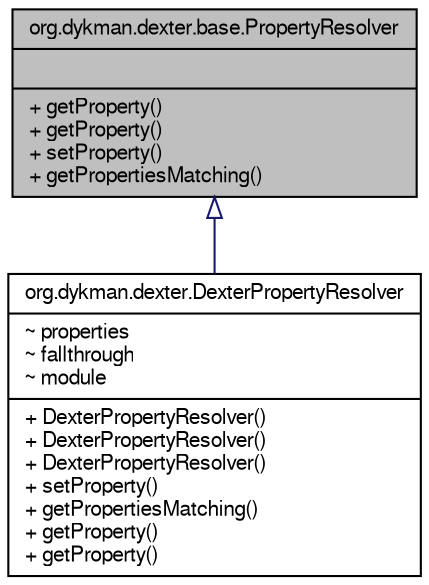 digraph G
{
  bgcolor="transparent";
  edge [fontname="FreeSans",fontsize=10,labelfontname="FreeSans",labelfontsize=10];
  node [fontname="FreeSans",fontsize=10,shape=record];
  Node1 [label="{org.dykman.dexter.base.PropertyResolver\n||+ getProperty()\l+ getProperty()\l+ setProperty()\l+ getPropertiesMatching()\l}",height=0.2,width=0.4,color="black", fillcolor="grey75", style="filled" fontcolor="black"];
  Node1 -> Node2 [dir=back,color="midnightblue",fontsize=10,style="solid",arrowtail="empty",fontname="FreeSans"];
  Node2 [label="{org.dykman.dexter.DexterPropertyResolver\n|~ properties\l~ fallthrough\l~ module\l|+ DexterPropertyResolver()\l+ DexterPropertyResolver()\l+ DexterPropertyResolver()\l+ setProperty()\l+ getPropertiesMatching()\l+ getProperty()\l+ getProperty()\l}",height=0.2,width=0.4,color="black",URL="$classorg_1_1dykman_1_1dexter_1_1DexterPropertyResolver.html"];
}

